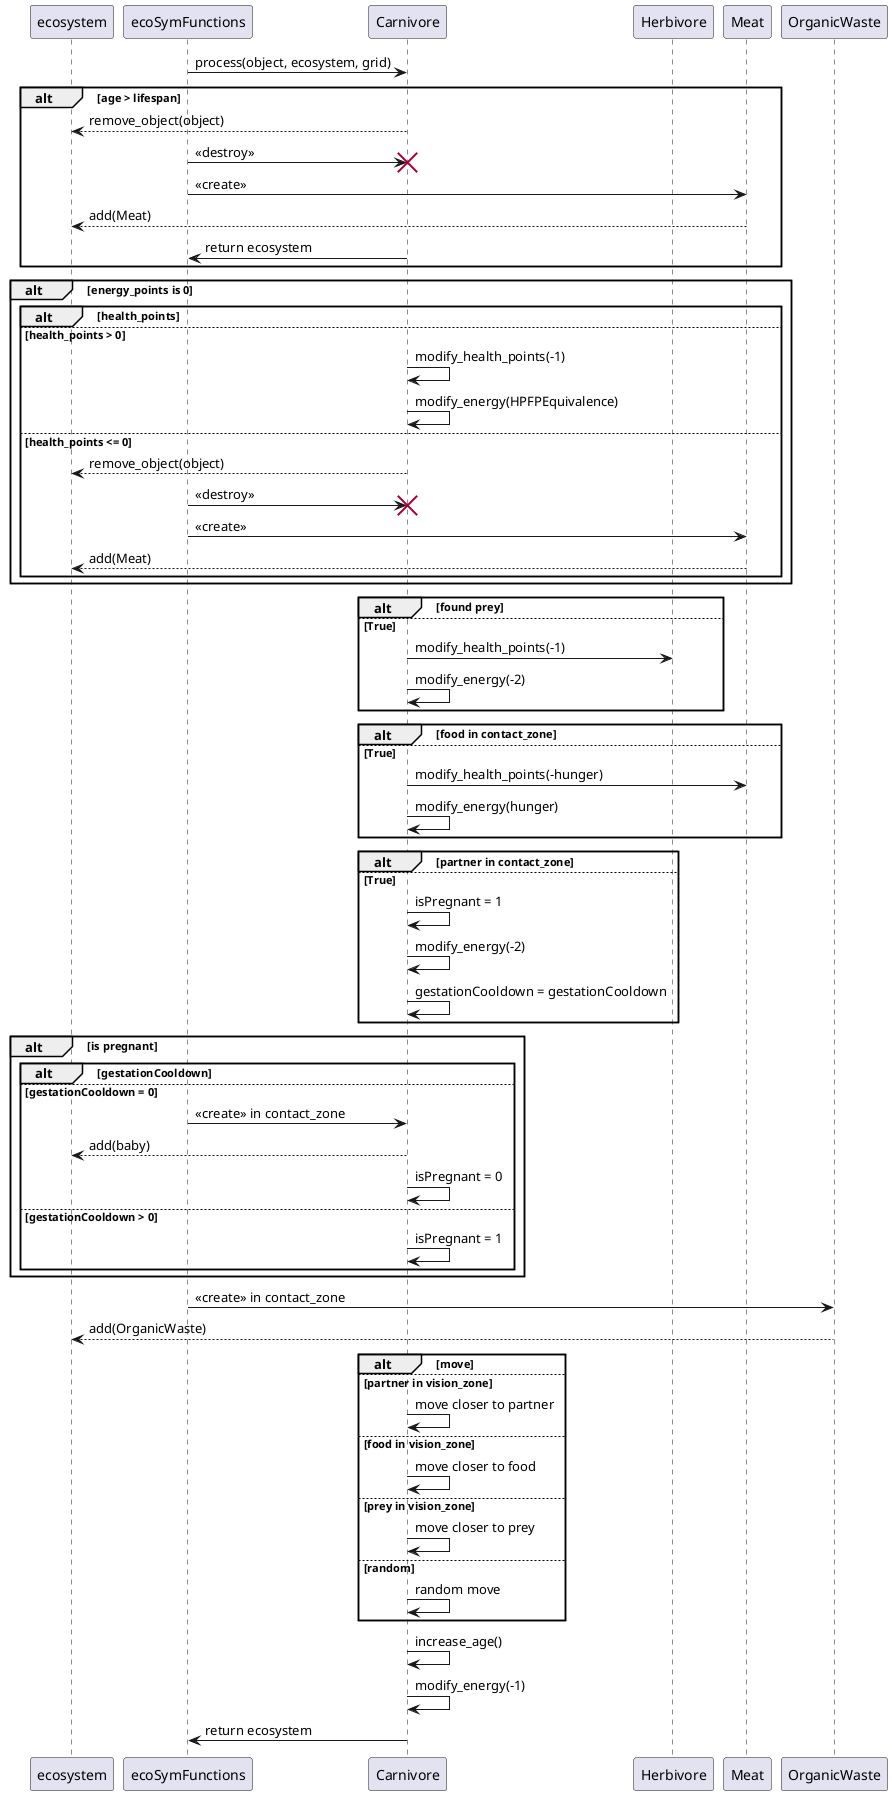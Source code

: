 @startuml carnivore_sequence

skinparam backgroundcolor transparent

participant ecosystem
participant ecoSymFunctions
participant Carnivore
participant Herbivore
participant Meat


ecoSymFunctions -> Carnivore : process(object, ecosystem, grid)

alt age > lifespan
  ecosystem <-- Carnivore : remove_object(object)
  ecoSymFunctions -> Carnivore !! : << destroy >>
  ecoSymFunctions -> Meat : << create >>
  deactivate Carnivore
  ecosystem <-- Meat : add(Meat)
  Carnivore -> ecoSymFunctions : return ecosystem
end

alt energy_points is 0
  alt health_points
  else health_points > 0
    Carnivore -> Carnivore : modify_health_points(-1)
    Carnivore -> Carnivore : modify_energy(HPFPEquivalence)
  else health_points <= 0
    ecosystem <-- Carnivore : remove_object(object)
    ecoSymFunctions -> Carnivore !! : << destroy >>
    ecoSymFunctions -> Meat : << create >>
    ecosystem <-- Meat : add(Meat)
  end
end

alt found prey
  else True
    Carnivore -> Herbivore : modify_health_points(-1)
    Carnivore -> Carnivore : modify_energy(-2)
end

alt food in contact_zone
  else True
    Carnivore -> Meat : modify_health_points(-hunger)
    Carnivore -> Carnivore : modify_energy(hunger)
end

alt partner in contact_zone
  else True
    Carnivore -> Carnivore : isPregnant = 1
    Carnivore -> Carnivore : modify_energy(-2)
    Carnivore -> Carnivore : gestationCooldown = gestationCooldown
end

alt is pregnant
  alt gestationCooldown 
      else gestationCooldown = 0
        ecoSymFunctions -> Carnivore : << create >> in contact_zone
        ecosystem <-- Carnivore : add(baby)
        Carnivore -> Carnivore : isPregnant = 0
      else gestationCooldown > 0
        Carnivore -> Carnivore : isPregnant = 1
  end
end

ecoSymFunctions -> OrganicWaste : << create >> in contact_zone
ecosystem <-- OrganicWaste : add(OrganicWaste)

alt move
    else partner in vision_zone
      Carnivore -> Carnivore : move closer to partner
    else food in vision_zone
      Carnivore -> Carnivore : move closer to food
    else prey in vision_zone
      Carnivore -> Carnivore : move closer to prey
    else random
      Carnivore -> Carnivore : random move
end

Carnivore -> Carnivore : increase_age()
Carnivore -> Carnivore : modify_energy(-1)

Carnivore -> ecoSymFunctions : return ecosystem

@enduml